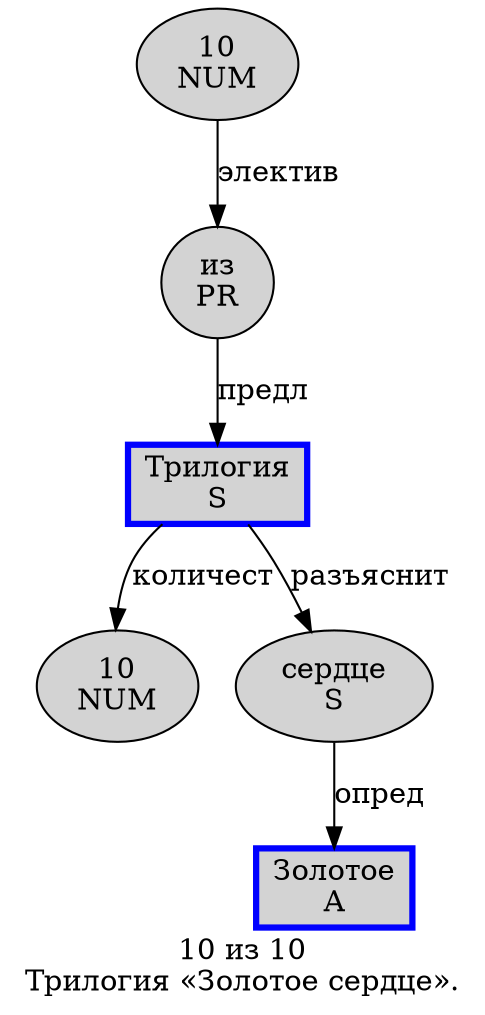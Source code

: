 digraph SENTENCE_225 {
	graph [label="10 из 10
Трилогия «Золотое сердце»."]
	node [style=filled]
		0 [label="10
NUM" color="" fillcolor=lightgray penwidth=1 shape=ellipse]
		1 [label="из
PR" color="" fillcolor=lightgray penwidth=1 shape=ellipse]
		2 [label="10
NUM" color="" fillcolor=lightgray penwidth=1 shape=ellipse]
		3 [label="Трилогия
S" color=blue fillcolor=lightgray penwidth=3 shape=box]
		5 [label="Золотое
A" color=blue fillcolor=lightgray penwidth=3 shape=box]
		6 [label="сердце
S" color="" fillcolor=lightgray penwidth=1 shape=ellipse]
			3 -> 2 [label="количест"]
			3 -> 6 [label="разъяснит"]
			6 -> 5 [label="опред"]
			0 -> 1 [label="электив"]
			1 -> 3 [label="предл"]
}